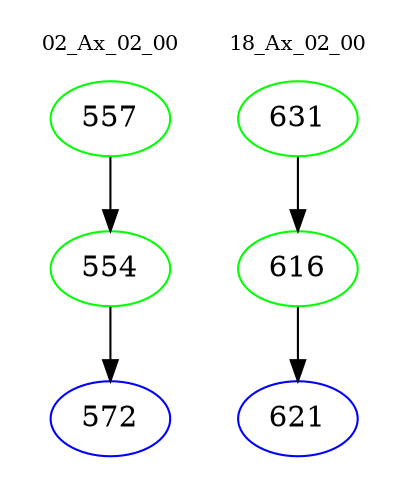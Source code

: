 digraph{
subgraph cluster_0 {
color = white
label = "02_Ax_02_00";
fontsize=10;
T0_557 [label="557", color="green"]
T0_557 -> T0_554 [color="black"]
T0_554 [label="554", color="green"]
T0_554 -> T0_572 [color="black"]
T0_572 [label="572", color="blue"]
}
subgraph cluster_1 {
color = white
label = "18_Ax_02_00";
fontsize=10;
T1_631 [label="631", color="green"]
T1_631 -> T1_616 [color="black"]
T1_616 [label="616", color="green"]
T1_616 -> T1_621 [color="black"]
T1_621 [label="621", color="blue"]
}
}
